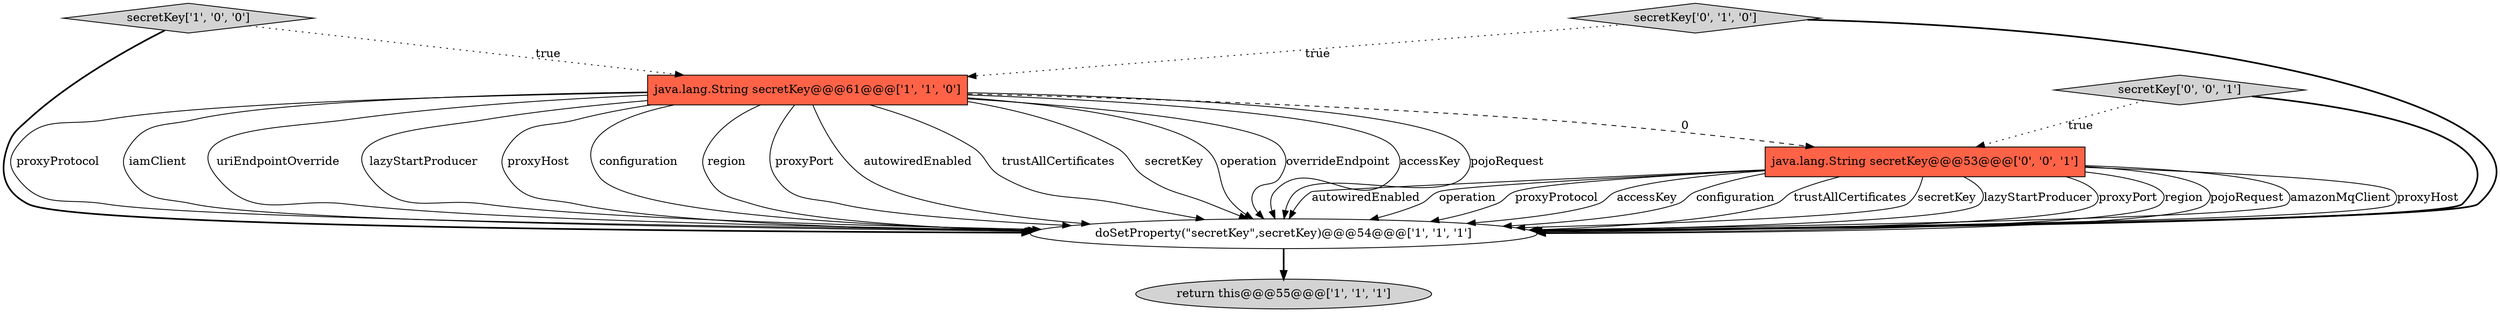 digraph {
1 [style = filled, label = "secretKey['1', '0', '0']", fillcolor = lightgray, shape = diamond image = "AAA0AAABBB1BBB"];
5 [style = filled, label = "secretKey['0', '0', '1']", fillcolor = lightgray, shape = diamond image = "AAA0AAABBB3BBB"];
3 [style = filled, label = "doSetProperty(\"secretKey\",secretKey)@@@54@@@['1', '1', '1']", fillcolor = white, shape = ellipse image = "AAA0AAABBB1BBB"];
2 [style = filled, label = "java.lang.String secretKey@@@61@@@['1', '1', '0']", fillcolor = tomato, shape = box image = "AAA0AAABBB1BBB"];
6 [style = filled, label = "java.lang.String secretKey@@@53@@@['0', '0', '1']", fillcolor = tomato, shape = box image = "AAA0AAABBB3BBB"];
0 [style = filled, label = "return this@@@55@@@['1', '1', '1']", fillcolor = lightgray, shape = ellipse image = "AAA0AAABBB1BBB"];
4 [style = filled, label = "secretKey['0', '1', '0']", fillcolor = lightgray, shape = diamond image = "AAA0AAABBB2BBB"];
5->3 [style = bold, label=""];
4->3 [style = bold, label=""];
6->3 [style = solid, label="autowiredEnabled"];
2->3 [style = solid, label="proxyProtocol"];
2->3 [style = solid, label="iamClient"];
2->3 [style = solid, label="uriEndpointOverride"];
6->3 [style = solid, label="operation"];
6->3 [style = solid, label="proxyProtocol"];
1->3 [style = bold, label=""];
5->6 [style = dotted, label="true"];
6->3 [style = solid, label="accessKey"];
6->3 [style = solid, label="configuration"];
2->3 [style = solid, label="lazyStartProducer"];
2->3 [style = solid, label="proxyHost"];
3->0 [style = bold, label=""];
2->3 [style = solid, label="configuration"];
2->3 [style = solid, label="region"];
2->3 [style = solid, label="proxyPort"];
2->3 [style = solid, label="autowiredEnabled"];
6->3 [style = solid, label="trustAllCertificates"];
6->3 [style = solid, label="secretKey"];
2->3 [style = solid, label="trustAllCertificates"];
6->3 [style = solid, label="lazyStartProducer"];
2->3 [style = solid, label="secretKey"];
2->6 [style = dashed, label="0"];
2->3 [style = solid, label="operation"];
6->3 [style = solid, label="proxyPort"];
2->3 [style = solid, label="overrideEndpoint"];
6->3 [style = solid, label="region"];
1->2 [style = dotted, label="true"];
6->3 [style = solid, label="pojoRequest"];
6->3 [style = solid, label="amazonMqClient"];
2->3 [style = solid, label="accessKey"];
4->2 [style = dotted, label="true"];
2->3 [style = solid, label="pojoRequest"];
6->3 [style = solid, label="proxyHost"];
}
